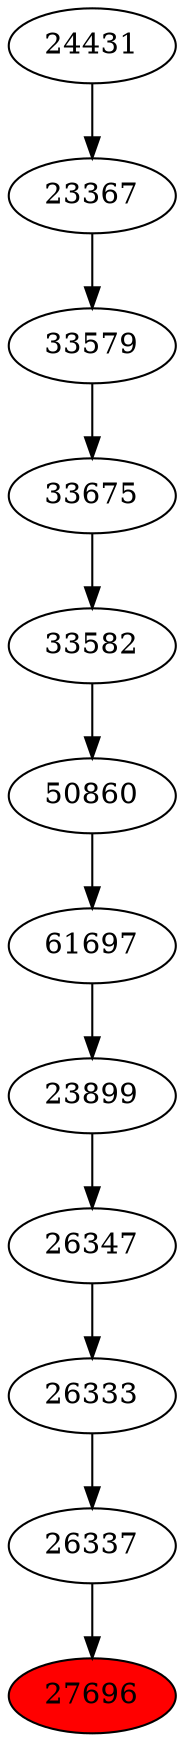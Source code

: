 strict digraph{ 
27696 [label="27696" fillcolor=red style=filled]
26337 -> 27696
26337 [label="26337"]
26333 -> 26337
26333 [label="26333"]
26347 -> 26333
26347 [label="26347"]
23899 -> 26347
23899 [label="23899"]
61697 -> 23899
61697 [label="61697"]
50860 -> 61697
50860 [label="50860"]
33582 -> 50860
33582 [label="33582"]
33675 -> 33582
33675 [label="33675"]
33579 -> 33675
33579 [label="33579"]
23367 -> 33579
23367 [label="23367"]
24431 -> 23367
24431 [label="24431"]
}